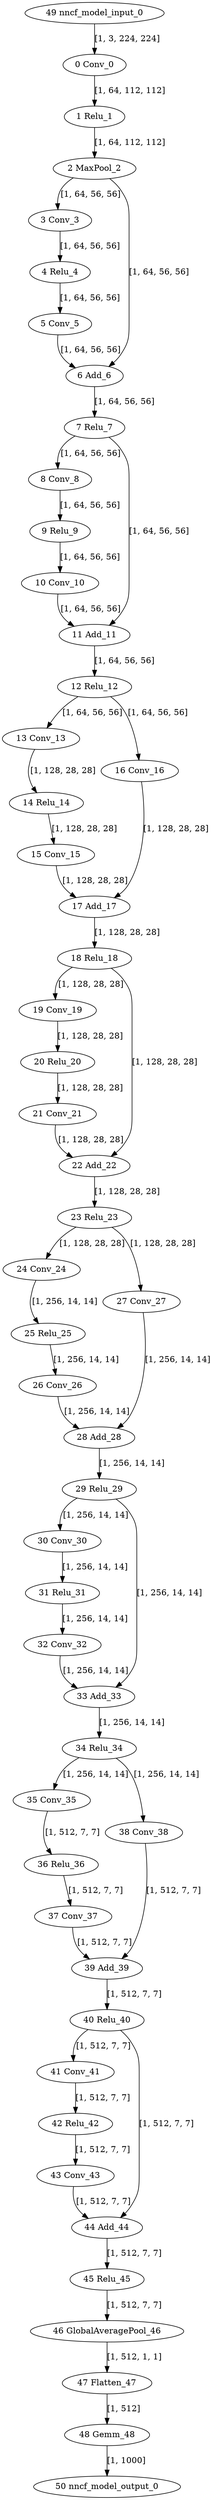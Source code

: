 strict digraph  {
"0 Conv_0" [id=0, type=Conv];
"1 Relu_1" [id=1, type=Relu];
"2 MaxPool_2" [id=2, type=MaxPool];
"3 Conv_3" [id=3, type=Conv];
"4 Relu_4" [id=4, type=Relu];
"5 Conv_5" [id=5, type=Conv];
"6 Add_6" [id=6, type=Add];
"7 Relu_7" [id=7, type=Relu];
"8 Conv_8" [id=8, type=Conv];
"9 Relu_9" [id=9, type=Relu];
"10 Conv_10" [id=10, type=Conv];
"11 Add_11" [id=11, type=Add];
"12 Relu_12" [id=12, type=Relu];
"13 Conv_13" [id=13, type=Conv];
"14 Relu_14" [id=14, type=Relu];
"15 Conv_15" [id=15, type=Conv];
"16 Conv_16" [id=16, type=Conv];
"17 Add_17" [id=17, type=Add];
"18 Relu_18" [id=18, type=Relu];
"19 Conv_19" [id=19, type=Conv];
"20 Relu_20" [id=20, type=Relu];
"21 Conv_21" [id=21, type=Conv];
"22 Add_22" [id=22, type=Add];
"23 Relu_23" [id=23, type=Relu];
"24 Conv_24" [id=24, type=Conv];
"25 Relu_25" [id=25, type=Relu];
"26 Conv_26" [id=26, type=Conv];
"27 Conv_27" [id=27, type=Conv];
"28 Add_28" [id=28, type=Add];
"29 Relu_29" [id=29, type=Relu];
"30 Conv_30" [id=30, type=Conv];
"31 Relu_31" [id=31, type=Relu];
"32 Conv_32" [id=32, type=Conv];
"33 Add_33" [id=33, type=Add];
"34 Relu_34" [id=34, type=Relu];
"35 Conv_35" [id=35, type=Conv];
"36 Relu_36" [id=36, type=Relu];
"37 Conv_37" [id=37, type=Conv];
"38 Conv_38" [id=38, type=Conv];
"39 Add_39" [id=39, type=Add];
"40 Relu_40" [id=40, type=Relu];
"41 Conv_41" [id=41, type=Conv];
"42 Relu_42" [id=42, type=Relu];
"43 Conv_43" [id=43, type=Conv];
"44 Add_44" [id=44, type=Add];
"45 Relu_45" [id=45, type=Relu];
"46 GlobalAveragePool_46" [id=46, type=GlobalAveragePool];
"47 Flatten_47" [id=47, type=Flatten];
"48 Gemm_48" [id=48, type=Gemm];
"49 nncf_model_input_0" [id=49, type=nncf_model_input];
"50 nncf_model_output_0" [id=50, type=nncf_model_output];
"0 Conv_0" -> "1 Relu_1"  [label="[1, 64, 112, 112]", style=solid];
"1 Relu_1" -> "2 MaxPool_2"  [label="[1, 64, 112, 112]", style=solid];
"2 MaxPool_2" -> "3 Conv_3"  [label="[1, 64, 56, 56]", style=solid];
"2 MaxPool_2" -> "6 Add_6"  [label="[1, 64, 56, 56]", style=solid];
"3 Conv_3" -> "4 Relu_4"  [label="[1, 64, 56, 56]", style=solid];
"4 Relu_4" -> "5 Conv_5"  [label="[1, 64, 56, 56]", style=solid];
"5 Conv_5" -> "6 Add_6"  [label="[1, 64, 56, 56]", style=solid];
"6 Add_6" -> "7 Relu_7"  [label="[1, 64, 56, 56]", style=solid];
"7 Relu_7" -> "8 Conv_8"  [label="[1, 64, 56, 56]", style=solid];
"7 Relu_7" -> "11 Add_11"  [label="[1, 64, 56, 56]", style=solid];
"8 Conv_8" -> "9 Relu_9"  [label="[1, 64, 56, 56]", style=solid];
"9 Relu_9" -> "10 Conv_10"  [label="[1, 64, 56, 56]", style=solid];
"10 Conv_10" -> "11 Add_11"  [label="[1, 64, 56, 56]", style=solid];
"11 Add_11" -> "12 Relu_12"  [label="[1, 64, 56, 56]", style=solid];
"12 Relu_12" -> "13 Conv_13"  [label="[1, 64, 56, 56]", style=solid];
"12 Relu_12" -> "16 Conv_16"  [label="[1, 64, 56, 56]", style=solid];
"13 Conv_13" -> "14 Relu_14"  [label="[1, 128, 28, 28]", style=solid];
"14 Relu_14" -> "15 Conv_15"  [label="[1, 128, 28, 28]", style=solid];
"15 Conv_15" -> "17 Add_17"  [label="[1, 128, 28, 28]", style=solid];
"16 Conv_16" -> "17 Add_17"  [label="[1, 128, 28, 28]", style=solid];
"17 Add_17" -> "18 Relu_18"  [label="[1, 128, 28, 28]", style=solid];
"18 Relu_18" -> "19 Conv_19"  [label="[1, 128, 28, 28]", style=solid];
"18 Relu_18" -> "22 Add_22"  [label="[1, 128, 28, 28]", style=solid];
"19 Conv_19" -> "20 Relu_20"  [label="[1, 128, 28, 28]", style=solid];
"20 Relu_20" -> "21 Conv_21"  [label="[1, 128, 28, 28]", style=solid];
"21 Conv_21" -> "22 Add_22"  [label="[1, 128, 28, 28]", style=solid];
"22 Add_22" -> "23 Relu_23"  [label="[1, 128, 28, 28]", style=solid];
"23 Relu_23" -> "24 Conv_24"  [label="[1, 128, 28, 28]", style=solid];
"23 Relu_23" -> "27 Conv_27"  [label="[1, 128, 28, 28]", style=solid];
"24 Conv_24" -> "25 Relu_25"  [label="[1, 256, 14, 14]", style=solid];
"25 Relu_25" -> "26 Conv_26"  [label="[1, 256, 14, 14]", style=solid];
"26 Conv_26" -> "28 Add_28"  [label="[1, 256, 14, 14]", style=solid];
"27 Conv_27" -> "28 Add_28"  [label="[1, 256, 14, 14]", style=solid];
"28 Add_28" -> "29 Relu_29"  [label="[1, 256, 14, 14]", style=solid];
"29 Relu_29" -> "30 Conv_30"  [label="[1, 256, 14, 14]", style=solid];
"29 Relu_29" -> "33 Add_33"  [label="[1, 256, 14, 14]", style=solid];
"30 Conv_30" -> "31 Relu_31"  [label="[1, 256, 14, 14]", style=solid];
"31 Relu_31" -> "32 Conv_32"  [label="[1, 256, 14, 14]", style=solid];
"32 Conv_32" -> "33 Add_33"  [label="[1, 256, 14, 14]", style=solid];
"33 Add_33" -> "34 Relu_34"  [label="[1, 256, 14, 14]", style=solid];
"34 Relu_34" -> "35 Conv_35"  [label="[1, 256, 14, 14]", style=solid];
"34 Relu_34" -> "38 Conv_38"  [label="[1, 256, 14, 14]", style=solid];
"35 Conv_35" -> "36 Relu_36"  [label="[1, 512, 7, 7]", style=solid];
"36 Relu_36" -> "37 Conv_37"  [label="[1, 512, 7, 7]", style=solid];
"37 Conv_37" -> "39 Add_39"  [label="[1, 512, 7, 7]", style=solid];
"38 Conv_38" -> "39 Add_39"  [label="[1, 512, 7, 7]", style=solid];
"39 Add_39" -> "40 Relu_40"  [label="[1, 512, 7, 7]", style=solid];
"40 Relu_40" -> "41 Conv_41"  [label="[1, 512, 7, 7]", style=solid];
"40 Relu_40" -> "44 Add_44"  [label="[1, 512, 7, 7]", style=solid];
"41 Conv_41" -> "42 Relu_42"  [label="[1, 512, 7, 7]", style=solid];
"42 Relu_42" -> "43 Conv_43"  [label="[1, 512, 7, 7]", style=solid];
"43 Conv_43" -> "44 Add_44"  [label="[1, 512, 7, 7]", style=solid];
"44 Add_44" -> "45 Relu_45"  [label="[1, 512, 7, 7]", style=solid];
"45 Relu_45" -> "46 GlobalAveragePool_46"  [label="[1, 512, 7, 7]", style=solid];
"46 GlobalAveragePool_46" -> "47 Flatten_47"  [label="[1, 512, 1, 1]", style=solid];
"47 Flatten_47" -> "48 Gemm_48"  [label="[1, 512]", style=solid];
"48 Gemm_48" -> "50 nncf_model_output_0"  [label="[1, 1000]", style=solid];
"49 nncf_model_input_0" -> "0 Conv_0"  [label="[1, 3, 224, 224]", style=solid];
}
